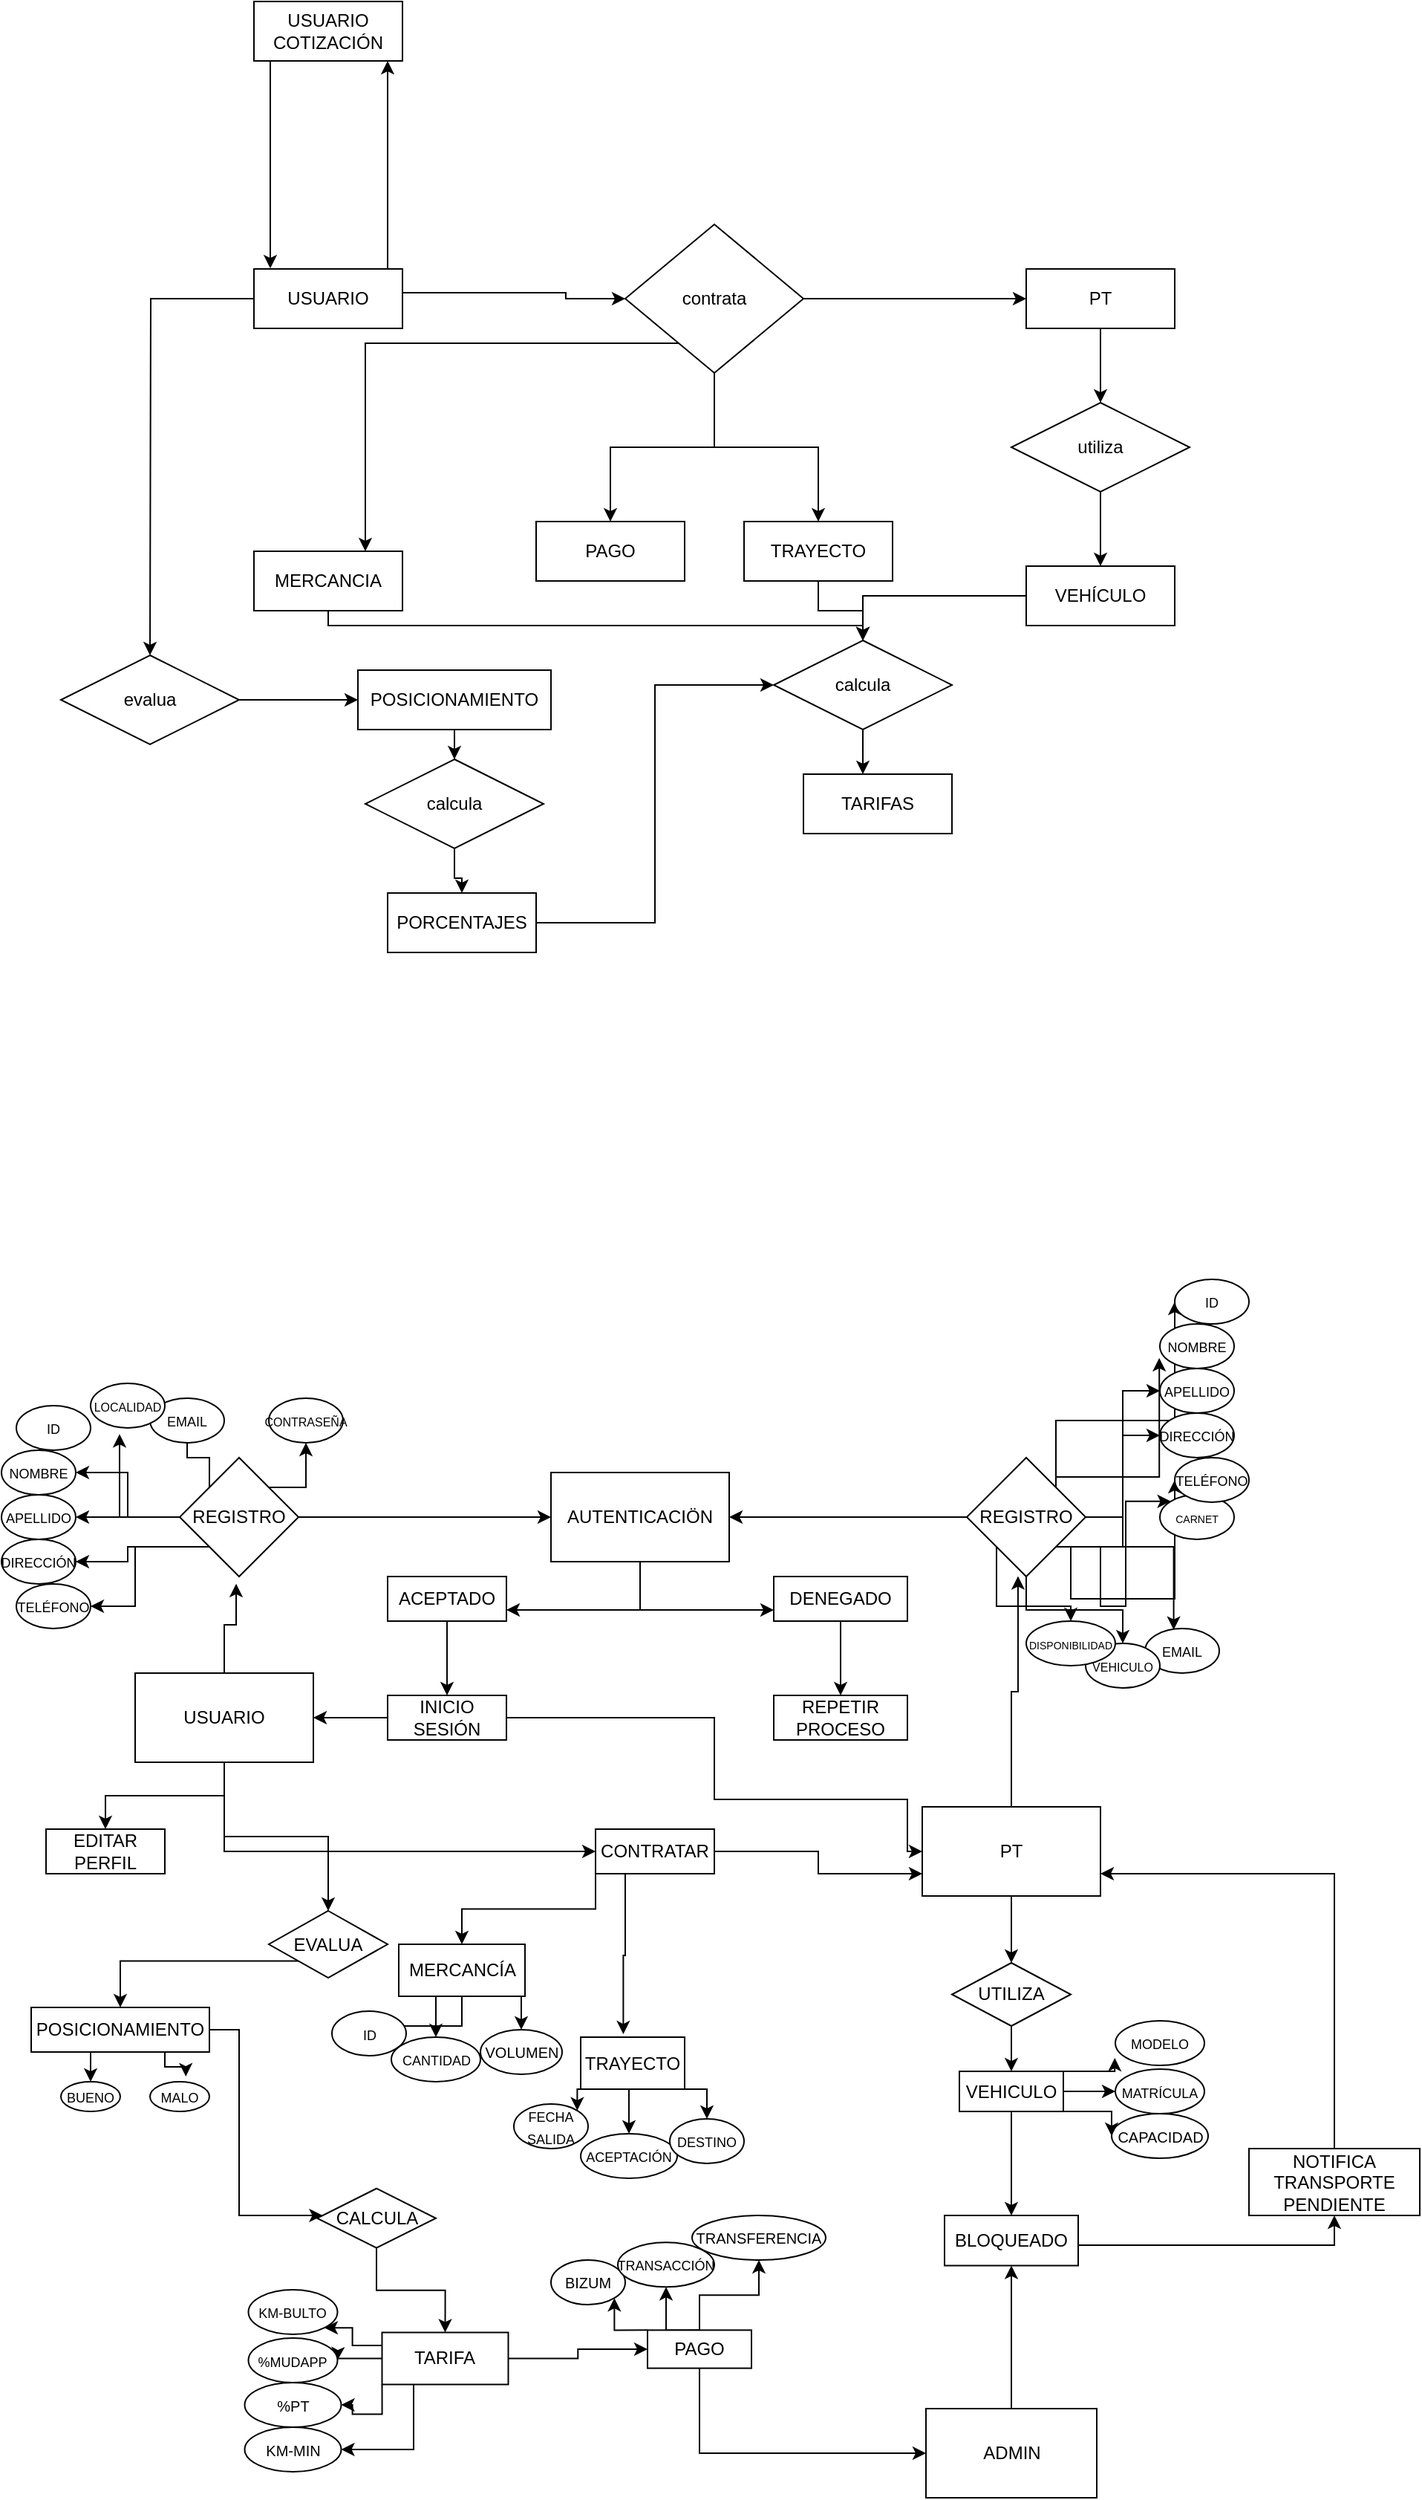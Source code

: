 <mxfile version="22.1.18" type="github">
  <diagram id="R2lEEEUBdFMjLlhIrx00" name="Page-1">
    <mxGraphModel dx="2359" dy="1901" grid="1" gridSize="10" guides="1" tooltips="1" connect="1" arrows="1" fold="1" page="1" pageScale="1" pageWidth="850" pageHeight="1100" math="0" shadow="0" extFonts="Permanent Marker^https://fonts.googleapis.com/css?family=Permanent+Marker">
      <root>
        <mxCell id="0" />
        <mxCell id="1" parent="0" />
        <mxCell id="s-wujuHhtaPkNqWGCWmi-6" style="edgeStyle=orthogonalEdgeStyle;rounded=0;orthogonalLoop=1;jettySize=auto;html=1;entryX=0;entryY=0.5;entryDx=0;entryDy=0;" parent="1" source="s-wujuHhtaPkNqWGCWmi-2" target="s-wujuHhtaPkNqWGCWmi-5" edge="1">
          <mxGeometry relative="1" as="geometry" />
        </mxCell>
        <mxCell id="s-wujuHhtaPkNqWGCWmi-42" style="edgeStyle=orthogonalEdgeStyle;rounded=0;orthogonalLoop=1;jettySize=auto;html=1;entryX=0.75;entryY=0;entryDx=0;entryDy=0;" parent="1" source="s-wujuHhtaPkNqWGCWmi-2" target="s-wujuHhtaPkNqWGCWmi-13" edge="1">
          <mxGeometry relative="1" as="geometry">
            <Array as="points">
              <mxPoint x="235" y="-830" />
            </Array>
          </mxGeometry>
        </mxCell>
        <mxCell id="s-wujuHhtaPkNqWGCWmi-43" style="edgeStyle=orthogonalEdgeStyle;rounded=0;orthogonalLoop=1;jettySize=auto;html=1;" parent="1" source="s-wujuHhtaPkNqWGCWmi-2" target="s-wujuHhtaPkNqWGCWmi-14" edge="1">
          <mxGeometry relative="1" as="geometry" />
        </mxCell>
        <mxCell id="s-wujuHhtaPkNqWGCWmi-44" style="edgeStyle=orthogonalEdgeStyle;rounded=0;orthogonalLoop=1;jettySize=auto;html=1;" parent="1" source="s-wujuHhtaPkNqWGCWmi-2" target="s-wujuHhtaPkNqWGCWmi-12" edge="1">
          <mxGeometry relative="1" as="geometry" />
        </mxCell>
        <mxCell id="s-wujuHhtaPkNqWGCWmi-2" value="contrata" style="shape=rhombus;perimeter=rhombusPerimeter;whiteSpace=wrap;html=1;align=center;" parent="1" vertex="1">
          <mxGeometry x="410" y="-910" width="120" height="100" as="geometry" />
        </mxCell>
        <mxCell id="s-wujuHhtaPkNqWGCWmi-25" style="edgeStyle=orthogonalEdgeStyle;rounded=0;orthogonalLoop=1;jettySize=auto;html=1;" parent="1" source="s-wujuHhtaPkNqWGCWmi-4" edge="1">
          <mxGeometry relative="1" as="geometry">
            <mxPoint x="90" y="-620" as="targetPoint" />
          </mxGeometry>
        </mxCell>
        <mxCell id="s-wujuHhtaPkNqWGCWmi-46" style="edgeStyle=orthogonalEdgeStyle;rounded=0;orthogonalLoop=1;jettySize=auto;html=1;" parent="1" source="s-wujuHhtaPkNqWGCWmi-4" target="s-wujuHhtaPkNqWGCWmi-45" edge="1">
          <mxGeometry relative="1" as="geometry">
            <Array as="points">
              <mxPoint x="250" y="-960" />
              <mxPoint x="250" y="-960" />
            </Array>
          </mxGeometry>
        </mxCell>
        <mxCell id="s-wujuHhtaPkNqWGCWmi-4" value="USUARIO" style="whiteSpace=wrap;html=1;align=center;" parent="1" vertex="1">
          <mxGeometry x="160" y="-880" width="100" height="40" as="geometry" />
        </mxCell>
        <mxCell id="s-wujuHhtaPkNqWGCWmi-29" style="edgeStyle=orthogonalEdgeStyle;rounded=0;orthogonalLoop=1;jettySize=auto;html=1;entryX=0.5;entryY=0;entryDx=0;entryDy=0;" parent="1" source="s-wujuHhtaPkNqWGCWmi-5" target="s-wujuHhtaPkNqWGCWmi-28" edge="1">
          <mxGeometry relative="1" as="geometry" />
        </mxCell>
        <mxCell id="s-wujuHhtaPkNqWGCWmi-5" value="PT" style="whiteSpace=wrap;html=1;align=center;" parent="1" vertex="1">
          <mxGeometry x="680" y="-880" width="100" height="40" as="geometry" />
        </mxCell>
        <mxCell id="s-wujuHhtaPkNqWGCWmi-10" style="edgeStyle=orthogonalEdgeStyle;rounded=0;orthogonalLoop=1;jettySize=auto;html=1;entryX=0;entryY=0.5;entryDx=0;entryDy=0;" parent="1" target="s-wujuHhtaPkNqWGCWmi-2" edge="1">
          <mxGeometry relative="1" as="geometry">
            <mxPoint x="260" y="-864" as="sourcePoint" />
            <mxPoint x="378.04" y="-855.85" as="targetPoint" />
            <Array as="points">
              <mxPoint x="370" y="-864" />
              <mxPoint x="370" y="-860" />
            </Array>
          </mxGeometry>
        </mxCell>
        <mxCell id="s-wujuHhtaPkNqWGCWmi-35" style="edgeStyle=orthogonalEdgeStyle;rounded=0;orthogonalLoop=1;jettySize=auto;html=1;entryX=0.5;entryY=0;entryDx=0;entryDy=0;" parent="1" source="s-wujuHhtaPkNqWGCWmi-11" target="s-wujuHhtaPkNqWGCWmi-32" edge="1">
          <mxGeometry relative="1" as="geometry" />
        </mxCell>
        <mxCell id="s-wujuHhtaPkNqWGCWmi-11" value="VEHÍCULO" style="whiteSpace=wrap;html=1;align=center;" parent="1" vertex="1">
          <mxGeometry x="680" y="-680" width="100" height="40" as="geometry" />
        </mxCell>
        <mxCell id="s-wujuHhtaPkNqWGCWmi-34" style="edgeStyle=orthogonalEdgeStyle;rounded=0;orthogonalLoop=1;jettySize=auto;html=1;entryX=0.5;entryY=0;entryDx=0;entryDy=0;" parent="1" source="s-wujuHhtaPkNqWGCWmi-12" target="s-wujuHhtaPkNqWGCWmi-32" edge="1">
          <mxGeometry relative="1" as="geometry" />
        </mxCell>
        <mxCell id="s-wujuHhtaPkNqWGCWmi-12" value="TRAYECTO" style="whiteSpace=wrap;html=1;align=center;" parent="1" vertex="1">
          <mxGeometry x="490" y="-710" width="100" height="40" as="geometry" />
        </mxCell>
        <mxCell id="s-wujuHhtaPkNqWGCWmi-33" style="edgeStyle=orthogonalEdgeStyle;rounded=0;orthogonalLoop=1;jettySize=auto;html=1;" parent="1" source="s-wujuHhtaPkNqWGCWmi-13" target="s-wujuHhtaPkNqWGCWmi-32" edge="1">
          <mxGeometry relative="1" as="geometry">
            <Array as="points">
              <mxPoint x="210" y="-640" />
              <mxPoint x="570" y="-640" />
            </Array>
          </mxGeometry>
        </mxCell>
        <mxCell id="s-wujuHhtaPkNqWGCWmi-13" value="MERCANCIA" style="whiteSpace=wrap;html=1;align=center;" parent="1" vertex="1">
          <mxGeometry x="160" y="-690" width="100" height="40" as="geometry" />
        </mxCell>
        <mxCell id="s-wujuHhtaPkNqWGCWmi-14" value="PAGO" style="whiteSpace=wrap;html=1;align=center;" parent="1" vertex="1">
          <mxGeometry x="350" y="-710" width="100" height="40" as="geometry" />
        </mxCell>
        <mxCell id="s-wujuHhtaPkNqWGCWmi-15" value="TARIFAS" style="whiteSpace=wrap;html=1;align=center;" parent="1" vertex="1">
          <mxGeometry x="530" y="-540" width="100" height="40" as="geometry" />
        </mxCell>
        <mxCell id="s-wujuHhtaPkNqWGCWmi-39" style="edgeStyle=orthogonalEdgeStyle;rounded=0;orthogonalLoop=1;jettySize=auto;html=1;entryX=0.5;entryY=0;entryDx=0;entryDy=0;" parent="1" source="s-wujuHhtaPkNqWGCWmi-16" target="s-wujuHhtaPkNqWGCWmi-38" edge="1">
          <mxGeometry relative="1" as="geometry" />
        </mxCell>
        <mxCell id="s-wujuHhtaPkNqWGCWmi-16" value="POSICIONAMIENTO" style="whiteSpace=wrap;html=1;align=center;" parent="1" vertex="1">
          <mxGeometry x="230" y="-610" width="130" height="40" as="geometry" />
        </mxCell>
        <mxCell id="s-wujuHhtaPkNqWGCWmi-41" style="edgeStyle=orthogonalEdgeStyle;rounded=0;orthogonalLoop=1;jettySize=auto;html=1;entryX=0;entryY=0.5;entryDx=0;entryDy=0;" parent="1" source="s-wujuHhtaPkNqWGCWmi-17" target="s-wujuHhtaPkNqWGCWmi-32" edge="1">
          <mxGeometry relative="1" as="geometry" />
        </mxCell>
        <mxCell id="s-wujuHhtaPkNqWGCWmi-17" value="PORCENTAJES" style="whiteSpace=wrap;html=1;align=center;" parent="1" vertex="1">
          <mxGeometry x="250" y="-460" width="100" height="40" as="geometry" />
        </mxCell>
        <mxCell id="s-wujuHhtaPkNqWGCWmi-26" style="edgeStyle=orthogonalEdgeStyle;rounded=0;orthogonalLoop=1;jettySize=auto;html=1;" parent="1" source="s-wujuHhtaPkNqWGCWmi-24" target="s-wujuHhtaPkNqWGCWmi-16" edge="1">
          <mxGeometry relative="1" as="geometry" />
        </mxCell>
        <mxCell id="s-wujuHhtaPkNqWGCWmi-24" value="evalua" style="shape=rhombus;perimeter=rhombusPerimeter;whiteSpace=wrap;html=1;align=center;" parent="1" vertex="1">
          <mxGeometry x="30" y="-620" width="120" height="60" as="geometry" />
        </mxCell>
        <mxCell id="s-wujuHhtaPkNqWGCWmi-30" style="edgeStyle=orthogonalEdgeStyle;rounded=0;orthogonalLoop=1;jettySize=auto;html=1;" parent="1" source="s-wujuHhtaPkNqWGCWmi-28" target="s-wujuHhtaPkNqWGCWmi-11" edge="1">
          <mxGeometry relative="1" as="geometry" />
        </mxCell>
        <mxCell id="s-wujuHhtaPkNqWGCWmi-28" value="utiliza" style="shape=rhombus;perimeter=rhombusPerimeter;whiteSpace=wrap;html=1;align=center;" parent="1" vertex="1">
          <mxGeometry x="670" y="-790" width="120" height="60" as="geometry" />
        </mxCell>
        <mxCell id="s-wujuHhtaPkNqWGCWmi-32" value="calcula" style="shape=rhombus;perimeter=rhombusPerimeter;whiteSpace=wrap;html=1;align=center;" parent="1" vertex="1">
          <mxGeometry x="510" y="-630" width="120" height="60" as="geometry" />
        </mxCell>
        <mxCell id="s-wujuHhtaPkNqWGCWmi-36" style="edgeStyle=orthogonalEdgeStyle;rounded=0;orthogonalLoop=1;jettySize=auto;html=1;entryX=0.4;entryY=0;entryDx=0;entryDy=0;entryPerimeter=0;" parent="1" source="s-wujuHhtaPkNqWGCWmi-32" target="s-wujuHhtaPkNqWGCWmi-15" edge="1">
          <mxGeometry relative="1" as="geometry" />
        </mxCell>
        <mxCell id="s-wujuHhtaPkNqWGCWmi-40" style="edgeStyle=orthogonalEdgeStyle;rounded=0;orthogonalLoop=1;jettySize=auto;html=1;" parent="1" source="s-wujuHhtaPkNqWGCWmi-38" target="s-wujuHhtaPkNqWGCWmi-17" edge="1">
          <mxGeometry relative="1" as="geometry" />
        </mxCell>
        <mxCell id="s-wujuHhtaPkNqWGCWmi-38" value="calcula" style="shape=rhombus;perimeter=rhombusPerimeter;whiteSpace=wrap;html=1;align=center;" parent="1" vertex="1">
          <mxGeometry x="235" y="-550" width="120" height="60" as="geometry" />
        </mxCell>
        <mxCell id="s-wujuHhtaPkNqWGCWmi-45" value="USUARIO COTIZACIÓN" style="whiteSpace=wrap;html=1;align=center;" parent="1" vertex="1">
          <mxGeometry x="160" y="-1060" width="100" height="40" as="geometry" />
        </mxCell>
        <mxCell id="s-wujuHhtaPkNqWGCWmi-47" style="edgeStyle=orthogonalEdgeStyle;rounded=0;orthogonalLoop=1;jettySize=auto;html=1;entryX=0.11;entryY=-0.01;entryDx=0;entryDy=0;entryPerimeter=0;" parent="1" source="s-wujuHhtaPkNqWGCWmi-45" target="s-wujuHhtaPkNqWGCWmi-4" edge="1">
          <mxGeometry relative="1" as="geometry">
            <Array as="points">
              <mxPoint x="180" y="-1020" />
              <mxPoint x="180" y="-1020" />
            </Array>
          </mxGeometry>
        </mxCell>
        <mxCell id="q2-BK6-ns6nN9b0wE0lk-145" style="edgeStyle=orthogonalEdgeStyle;rounded=0;orthogonalLoop=1;jettySize=auto;html=1;exitX=0.5;exitY=1;exitDx=0;exitDy=0;entryX=0.5;entryY=0;entryDx=0;entryDy=0;" edge="1" parent="1" source="q2-BK6-ns6nN9b0wE0lk-79" target="q2-BK6-ns6nN9b0wE0lk-146">
          <mxGeometry relative="1" as="geometry">
            <mxPoint x="60" y="220" as="targetPoint" />
          </mxGeometry>
        </mxCell>
        <mxCell id="q2-BK6-ns6nN9b0wE0lk-148" style="edgeStyle=orthogonalEdgeStyle;rounded=0;orthogonalLoop=1;jettySize=auto;html=1;exitX=0.5;exitY=1;exitDx=0;exitDy=0;entryX=0;entryY=0.5;entryDx=0;entryDy=0;" edge="1" parent="1" source="q2-BK6-ns6nN9b0wE0lk-79" target="q2-BK6-ns6nN9b0wE0lk-147">
          <mxGeometry relative="1" as="geometry" />
        </mxCell>
        <mxCell id="q2-BK6-ns6nN9b0wE0lk-167" style="edgeStyle=orthogonalEdgeStyle;rounded=0;orthogonalLoop=1;jettySize=auto;html=1;entryX=0.5;entryY=0;entryDx=0;entryDy=0;" edge="1" parent="1" source="q2-BK6-ns6nN9b0wE0lk-79" target="q2-BK6-ns6nN9b0wE0lk-151">
          <mxGeometry relative="1" as="geometry" />
        </mxCell>
        <mxCell id="q2-BK6-ns6nN9b0wE0lk-79" value="USUARIO" style="rounded=0;whiteSpace=wrap;html=1;" vertex="1" parent="1">
          <mxGeometry x="80" y="65" width="120" height="60" as="geometry" />
        </mxCell>
        <mxCell id="q2-BK6-ns6nN9b0wE0lk-191" style="edgeStyle=orthogonalEdgeStyle;rounded=0;orthogonalLoop=1;jettySize=auto;html=1;exitX=0.5;exitY=1;exitDx=0;exitDy=0;" edge="1" parent="1" source="q2-BK6-ns6nN9b0wE0lk-80">
          <mxGeometry relative="1" as="geometry">
            <mxPoint x="670" y="260" as="targetPoint" />
          </mxGeometry>
        </mxCell>
        <mxCell id="q2-BK6-ns6nN9b0wE0lk-80" value="PT" style="rounded=0;whiteSpace=wrap;html=1;" vertex="1" parent="1">
          <mxGeometry x="610" y="155" width="120" height="60" as="geometry" />
        </mxCell>
        <mxCell id="q2-BK6-ns6nN9b0wE0lk-83" style="edgeStyle=orthogonalEdgeStyle;rounded=0;orthogonalLoop=1;jettySize=auto;html=1;exitX=1;exitY=0.5;exitDx=0;exitDy=0;entryX=0;entryY=0.5;entryDx=0;entryDy=0;" edge="1" parent="1" source="q2-BK6-ns6nN9b0wE0lk-84" target="q2-BK6-ns6nN9b0wE0lk-87">
          <mxGeometry relative="1" as="geometry">
            <mxPoint x="360" y="-130" as="targetPoint" />
          </mxGeometry>
        </mxCell>
        <mxCell id="q2-BK6-ns6nN9b0wE0lk-105" style="edgeStyle=orthogonalEdgeStyle;rounded=0;orthogonalLoop=1;jettySize=auto;html=1;entryX=1;entryY=0.5;entryDx=0;entryDy=0;" edge="1" parent="1" source="q2-BK6-ns6nN9b0wE0lk-84" target="q2-BK6-ns6nN9b0wE0lk-93">
          <mxGeometry relative="1" as="geometry">
            <mxPoint x="80" y="-35" as="sourcePoint" />
          </mxGeometry>
        </mxCell>
        <mxCell id="q2-BK6-ns6nN9b0wE0lk-106" style="edgeStyle=orthogonalEdgeStyle;rounded=0;orthogonalLoop=1;jettySize=auto;html=1;entryX=1;entryY=0.5;entryDx=0;entryDy=0;" edge="1" parent="1" source="q2-BK6-ns6nN9b0wE0lk-84" target="q2-BK6-ns6nN9b0wE0lk-95">
          <mxGeometry relative="1" as="geometry">
            <mxPoint x="80" y="-35" as="sourcePoint" />
          </mxGeometry>
        </mxCell>
        <mxCell id="q2-BK6-ns6nN9b0wE0lk-110" style="edgeStyle=orthogonalEdgeStyle;rounded=0;orthogonalLoop=1;jettySize=auto;html=1;exitX=0;exitY=0;exitDx=0;exitDy=0;entryX=0.5;entryY=0;entryDx=0;entryDy=0;" edge="1" parent="1" source="q2-BK6-ns6nN9b0wE0lk-84" target="q2-BK6-ns6nN9b0wE0lk-97">
          <mxGeometry relative="1" as="geometry">
            <mxPoint x="130" y="-170" as="sourcePoint" />
            <Array as="points">
              <mxPoint x="130" y="-80" />
              <mxPoint x="115" y="-80" />
            </Array>
          </mxGeometry>
        </mxCell>
        <mxCell id="q2-BK6-ns6nN9b0wE0lk-140" style="edgeStyle=orthogonalEdgeStyle;rounded=0;orthogonalLoop=1;jettySize=auto;html=1;exitX=0;exitY=1;exitDx=0;exitDy=0;entryX=1;entryY=0.5;entryDx=0;entryDy=0;" edge="1" parent="1" source="q2-BK6-ns6nN9b0wE0lk-84" target="q2-BK6-ns6nN9b0wE0lk-94">
          <mxGeometry relative="1" as="geometry" />
        </mxCell>
        <mxCell id="q2-BK6-ns6nN9b0wE0lk-141" style="edgeStyle=orthogonalEdgeStyle;rounded=0;orthogonalLoop=1;jettySize=auto;html=1;exitX=0;exitY=1;exitDx=0;exitDy=0;entryX=1;entryY=0.5;entryDx=0;entryDy=0;" edge="1" parent="1" source="q2-BK6-ns6nN9b0wE0lk-84" target="q2-BK6-ns6nN9b0wE0lk-98">
          <mxGeometry relative="1" as="geometry" />
        </mxCell>
        <mxCell id="q2-BK6-ns6nN9b0wE0lk-142" style="edgeStyle=orthogonalEdgeStyle;rounded=0;orthogonalLoop=1;jettySize=auto;html=1;exitX=1;exitY=0;exitDx=0;exitDy=0;entryX=0.5;entryY=1;entryDx=0;entryDy=0;" edge="1" parent="1" source="q2-BK6-ns6nN9b0wE0lk-84" target="q2-BK6-ns6nN9b0wE0lk-103">
          <mxGeometry relative="1" as="geometry" />
        </mxCell>
        <mxCell id="q2-BK6-ns6nN9b0wE0lk-84" value="REGISTRO" style="rhombus;whiteSpace=wrap;html=1;" vertex="1" parent="1">
          <mxGeometry x="110" y="-80" width="80" height="80" as="geometry" />
        </mxCell>
        <mxCell id="q2-BK6-ns6nN9b0wE0lk-85" style="edgeStyle=orthogonalEdgeStyle;rounded=0;orthogonalLoop=1;jettySize=auto;html=1;exitX=0.5;exitY=1;exitDx=0;exitDy=0;entryX=1;entryY=0.75;entryDx=0;entryDy=0;" edge="1" parent="1" source="q2-BK6-ns6nN9b0wE0lk-87" target="q2-BK6-ns6nN9b0wE0lk-88">
          <mxGeometry relative="1" as="geometry" />
        </mxCell>
        <mxCell id="q2-BK6-ns6nN9b0wE0lk-86" style="edgeStyle=orthogonalEdgeStyle;rounded=0;orthogonalLoop=1;jettySize=auto;html=1;exitX=0.5;exitY=1;exitDx=0;exitDy=0;entryX=0;entryY=0.75;entryDx=0;entryDy=0;" edge="1" parent="1" source="q2-BK6-ns6nN9b0wE0lk-87" target="q2-BK6-ns6nN9b0wE0lk-89">
          <mxGeometry relative="1" as="geometry" />
        </mxCell>
        <mxCell id="q2-BK6-ns6nN9b0wE0lk-87" value="AUTENTICACIÖN" style="rounded=0;whiteSpace=wrap;html=1;" vertex="1" parent="1">
          <mxGeometry x="360" y="-70" width="120" height="60" as="geometry" />
        </mxCell>
        <mxCell id="q2-BK6-ns6nN9b0wE0lk-138" style="edgeStyle=orthogonalEdgeStyle;rounded=0;orthogonalLoop=1;jettySize=auto;html=1;exitX=0.5;exitY=1;exitDx=0;exitDy=0;" edge="1" parent="1" source="q2-BK6-ns6nN9b0wE0lk-88" target="q2-BK6-ns6nN9b0wE0lk-137">
          <mxGeometry relative="1" as="geometry" />
        </mxCell>
        <mxCell id="q2-BK6-ns6nN9b0wE0lk-88" value="ACEPTADO" style="whiteSpace=wrap;html=1;align=center;" vertex="1" parent="1">
          <mxGeometry x="250" width="80" height="30" as="geometry" />
        </mxCell>
        <mxCell id="q2-BK6-ns6nN9b0wE0lk-136" style="edgeStyle=orthogonalEdgeStyle;rounded=0;orthogonalLoop=1;jettySize=auto;html=1;exitX=0.5;exitY=1;exitDx=0;exitDy=0;entryX=0.5;entryY=0;entryDx=0;entryDy=0;" edge="1" parent="1" source="q2-BK6-ns6nN9b0wE0lk-89" target="q2-BK6-ns6nN9b0wE0lk-135">
          <mxGeometry relative="1" as="geometry" />
        </mxCell>
        <mxCell id="q2-BK6-ns6nN9b0wE0lk-89" value="DENEGADO" style="whiteSpace=wrap;html=1;align=center;" vertex="1" parent="1">
          <mxGeometry x="510" width="90" height="30" as="geometry" />
        </mxCell>
        <mxCell id="q2-BK6-ns6nN9b0wE0lk-90" style="edgeStyle=orthogonalEdgeStyle;rounded=0;orthogonalLoop=1;jettySize=auto;html=1;exitX=0;exitY=0.5;exitDx=0;exitDy=0;entryX=1;entryY=0.5;entryDx=0;entryDy=0;" edge="1" parent="1" source="q2-BK6-ns6nN9b0wE0lk-91" target="q2-BK6-ns6nN9b0wE0lk-87">
          <mxGeometry relative="1" as="geometry">
            <mxPoint x="480" y="-130" as="targetPoint" />
          </mxGeometry>
        </mxCell>
        <mxCell id="q2-BK6-ns6nN9b0wE0lk-126" style="edgeStyle=orthogonalEdgeStyle;rounded=0;orthogonalLoop=1;jettySize=auto;html=1;exitX=0;exitY=1;exitDx=0;exitDy=0;entryX=0.5;entryY=0;entryDx=0;entryDy=0;" edge="1" parent="1" source="q2-BK6-ns6nN9b0wE0lk-91" target="q2-BK6-ns6nN9b0wE0lk-124">
          <mxGeometry relative="1" as="geometry" />
        </mxCell>
        <mxCell id="q2-BK6-ns6nN9b0wE0lk-127" style="edgeStyle=orthogonalEdgeStyle;rounded=0;orthogonalLoop=1;jettySize=auto;html=1;exitX=0.5;exitY=1;exitDx=0;exitDy=0;entryX=0.5;entryY=0;entryDx=0;entryDy=0;" edge="1" parent="1" source="q2-BK6-ns6nN9b0wE0lk-91" target="q2-BK6-ns6nN9b0wE0lk-117">
          <mxGeometry relative="1" as="geometry" />
        </mxCell>
        <mxCell id="q2-BK6-ns6nN9b0wE0lk-129" style="edgeStyle=orthogonalEdgeStyle;rounded=0;orthogonalLoop=1;jettySize=auto;html=1;exitX=1;exitY=1;exitDx=0;exitDy=0;entryX=0;entryY=0;entryDx=0;entryDy=0;" edge="1" parent="1" source="q2-BK6-ns6nN9b0wE0lk-91" target="q2-BK6-ns6nN9b0wE0lk-118">
          <mxGeometry relative="1" as="geometry">
            <Array as="points">
              <mxPoint x="730" y="-20" />
              <mxPoint x="730" y="20" />
              <mxPoint x="747" y="20" />
            </Array>
          </mxGeometry>
        </mxCell>
        <mxCell id="q2-BK6-ns6nN9b0wE0lk-130" style="edgeStyle=orthogonalEdgeStyle;rounded=0;orthogonalLoop=1;jettySize=auto;html=1;exitX=1;exitY=1;exitDx=0;exitDy=0;entryX=0;entryY=0.5;entryDx=0;entryDy=0;" edge="1" parent="1" source="q2-BK6-ns6nN9b0wE0lk-91" target="q2-BK6-ns6nN9b0wE0lk-123">
          <mxGeometry relative="1" as="geometry">
            <Array as="points">
              <mxPoint x="710" y="-20" />
              <mxPoint x="710" y="15" />
            </Array>
          </mxGeometry>
        </mxCell>
        <mxCell id="q2-BK6-ns6nN9b0wE0lk-131" style="edgeStyle=orthogonalEdgeStyle;rounded=0;orthogonalLoop=1;jettySize=auto;html=1;exitX=1;exitY=1;exitDx=0;exitDy=0;entryX=0;entryY=0.5;entryDx=0;entryDy=0;" edge="1" parent="1" source="q2-BK6-ns6nN9b0wE0lk-91" target="q2-BK6-ns6nN9b0wE0lk-120">
          <mxGeometry relative="1" as="geometry" />
        </mxCell>
        <mxCell id="q2-BK6-ns6nN9b0wE0lk-132" style="edgeStyle=orthogonalEdgeStyle;rounded=0;orthogonalLoop=1;jettySize=auto;html=1;exitX=1;exitY=0.5;exitDx=0;exitDy=0;entryX=0;entryY=0.5;entryDx=0;entryDy=0;" edge="1" parent="1" source="q2-BK6-ns6nN9b0wE0lk-91" target="q2-BK6-ns6nN9b0wE0lk-121">
          <mxGeometry relative="1" as="geometry" />
        </mxCell>
        <mxCell id="q2-BK6-ns6nN9b0wE0lk-134" style="edgeStyle=orthogonalEdgeStyle;rounded=0;orthogonalLoop=1;jettySize=auto;html=1;exitX=1;exitY=0;exitDx=0;exitDy=0;entryX=0;entryY=0.5;entryDx=0;entryDy=0;" edge="1" parent="1" source="q2-BK6-ns6nN9b0wE0lk-91" target="q2-BK6-ns6nN9b0wE0lk-122">
          <mxGeometry relative="1" as="geometry">
            <Array as="points">
              <mxPoint x="700" y="-105" />
            </Array>
          </mxGeometry>
        </mxCell>
        <mxCell id="q2-BK6-ns6nN9b0wE0lk-91" value="REGISTRO" style="rhombus;whiteSpace=wrap;html=1;" vertex="1" parent="1">
          <mxGeometry x="640" y="-80" width="80" height="80" as="geometry" />
        </mxCell>
        <mxCell id="q2-BK6-ns6nN9b0wE0lk-93" value="&lt;font style=&quot;font-size: 9px;&quot;&gt;NOMBRE&lt;/font&gt;" style="ellipse;whiteSpace=wrap;html=1;" vertex="1" parent="1">
          <mxGeometry x="-10" y="-85" width="50" height="30" as="geometry" />
        </mxCell>
        <mxCell id="q2-BK6-ns6nN9b0wE0lk-94" value="&lt;font style=&quot;font-size: 9px;&quot;&gt;DIRECCIÓN&lt;/font&gt;" style="ellipse;whiteSpace=wrap;html=1;" vertex="1" parent="1">
          <mxGeometry x="-10" y="-25" width="50" height="30" as="geometry" />
        </mxCell>
        <mxCell id="q2-BK6-ns6nN9b0wE0lk-95" value="&lt;font style=&quot;font-size: 9px;&quot;&gt;APELLIDO&lt;/font&gt;" style="ellipse;whiteSpace=wrap;html=1;" vertex="1" parent="1">
          <mxGeometry x="-10" y="-55" width="50" height="30" as="geometry" />
        </mxCell>
        <mxCell id="q2-BK6-ns6nN9b0wE0lk-96" value="&lt;font style=&quot;font-size: 9px;&quot;&gt;ID&lt;/font&gt;" style="ellipse;whiteSpace=wrap;html=1;" vertex="1" parent="1">
          <mxGeometry y="-115" width="50" height="30" as="geometry" />
        </mxCell>
        <mxCell id="q2-BK6-ns6nN9b0wE0lk-97" value="&lt;font style=&quot;font-size: 9px;&quot;&gt;EMAIL&lt;/font&gt;" style="ellipse;whiteSpace=wrap;html=1;" vertex="1" parent="1">
          <mxGeometry x="90" y="-120" width="50" height="30" as="geometry" />
        </mxCell>
        <mxCell id="q2-BK6-ns6nN9b0wE0lk-98" value="&lt;font style=&quot;font-size: 9px;&quot;&gt;TELÉFONO&lt;/font&gt;" style="ellipse;whiteSpace=wrap;html=1;" vertex="1" parent="1">
          <mxGeometry y="5" width="50" height="30" as="geometry" />
        </mxCell>
        <mxCell id="q2-BK6-ns6nN9b0wE0lk-100" value="&lt;font style=&quot;font-size: 8px;&quot;&gt;LOCALIDAD&lt;/font&gt;" style="ellipse;whiteSpace=wrap;html=1;" vertex="1" parent="1">
          <mxGeometry x="50" y="-130" width="50" height="30" as="geometry" />
        </mxCell>
        <mxCell id="q2-BK6-ns6nN9b0wE0lk-103" value="&lt;font style=&quot;font-size: 8px;&quot;&gt;CONTRASEÑA&lt;/font&gt;" style="ellipse;whiteSpace=wrap;html=1;" vertex="1" parent="1">
          <mxGeometry x="170" y="-120" width="50" height="30" as="geometry" />
        </mxCell>
        <mxCell id="q2-BK6-ns6nN9b0wE0lk-116" value="&lt;font style=&quot;font-size: 9px;&quot;&gt;EMAIL&lt;/font&gt;" style="ellipse;whiteSpace=wrap;html=1;" vertex="1" parent="1">
          <mxGeometry x="760" y="35" width="50" height="30" as="geometry" />
        </mxCell>
        <mxCell id="q2-BK6-ns6nN9b0wE0lk-117" value="&lt;font style=&quot;font-size: 8px;&quot;&gt;VEHICULO&lt;/font&gt;" style="ellipse;whiteSpace=wrap;html=1;" vertex="1" parent="1">
          <mxGeometry x="720" y="45" width="50" height="30" as="geometry" />
        </mxCell>
        <mxCell id="q2-BK6-ns6nN9b0wE0lk-118" value="&lt;font style=&quot;font-size: 7px;&quot;&gt;CARNET&lt;/font&gt;" style="ellipse;whiteSpace=wrap;html=1;" vertex="1" parent="1">
          <mxGeometry x="770" y="-55" width="50" height="30" as="geometry" />
        </mxCell>
        <mxCell id="q2-BK6-ns6nN9b0wE0lk-119" value="&lt;font style=&quot;font-size: 9px;&quot;&gt;NOMBRE&lt;/font&gt;" style="ellipse;whiteSpace=wrap;html=1;" vertex="1" parent="1">
          <mxGeometry x="770" y="-170" width="50" height="30" as="geometry" />
        </mxCell>
        <mxCell id="q2-BK6-ns6nN9b0wE0lk-120" value="&lt;font style=&quot;font-size: 9px;&quot;&gt;DIRECCIÓN&lt;/font&gt;" style="ellipse;whiteSpace=wrap;html=1;" vertex="1" parent="1">
          <mxGeometry x="770" y="-110" width="50" height="30" as="geometry" />
        </mxCell>
        <mxCell id="q2-BK6-ns6nN9b0wE0lk-121" value="&lt;font style=&quot;font-size: 9px;&quot;&gt;APELLIDO&lt;/font&gt;" style="ellipse;whiteSpace=wrap;html=1;" vertex="1" parent="1">
          <mxGeometry x="770" y="-140" width="50" height="30" as="geometry" />
        </mxCell>
        <mxCell id="q2-BK6-ns6nN9b0wE0lk-122" value="&lt;font style=&quot;font-size: 9px;&quot;&gt;ID&lt;/font&gt;" style="ellipse;whiteSpace=wrap;html=1;" vertex="1" parent="1">
          <mxGeometry x="780" y="-200" width="50" height="30" as="geometry" />
        </mxCell>
        <mxCell id="q2-BK6-ns6nN9b0wE0lk-123" value="&lt;font style=&quot;font-size: 9px;&quot;&gt;TELÉFONO&lt;/font&gt;" style="ellipse;whiteSpace=wrap;html=1;" vertex="1" parent="1">
          <mxGeometry x="780" y="-80" width="50" height="30" as="geometry" />
        </mxCell>
        <mxCell id="q2-BK6-ns6nN9b0wE0lk-124" value="&lt;font style=&quot;font-size: 7px;&quot;&gt;DISPONIBILIDAD&lt;/font&gt;" style="ellipse;whiteSpace=wrap;html=1;" vertex="1" parent="1">
          <mxGeometry x="680" y="30" width="60" height="30" as="geometry" />
        </mxCell>
        <mxCell id="q2-BK6-ns6nN9b0wE0lk-128" style="edgeStyle=orthogonalEdgeStyle;rounded=0;orthogonalLoop=1;jettySize=auto;html=1;exitX=1;exitY=1;exitDx=0;exitDy=0;entryX=0.386;entryY=0.029;entryDx=0;entryDy=0;entryPerimeter=0;" edge="1" parent="1" source="q2-BK6-ns6nN9b0wE0lk-91" target="q2-BK6-ns6nN9b0wE0lk-116">
          <mxGeometry relative="1" as="geometry" />
        </mxCell>
        <mxCell id="q2-BK6-ns6nN9b0wE0lk-133" style="edgeStyle=orthogonalEdgeStyle;rounded=0;orthogonalLoop=1;jettySize=auto;html=1;exitX=1;exitY=0;exitDx=0;exitDy=0;entryX=-0.008;entryY=0.764;entryDx=0;entryDy=0;entryPerimeter=0;" edge="1" parent="1" source="q2-BK6-ns6nN9b0wE0lk-91" target="q2-BK6-ns6nN9b0wE0lk-119">
          <mxGeometry relative="1" as="geometry">
            <Array as="points">
              <mxPoint x="700" y="-67" />
            </Array>
          </mxGeometry>
        </mxCell>
        <mxCell id="q2-BK6-ns6nN9b0wE0lk-135" value="REPETIR PROCESO" style="rounded=0;whiteSpace=wrap;html=1;" vertex="1" parent="1">
          <mxGeometry x="510" y="80" width="90" height="30" as="geometry" />
        </mxCell>
        <mxCell id="q2-BK6-ns6nN9b0wE0lk-144" style="edgeStyle=orthogonalEdgeStyle;rounded=0;orthogonalLoop=1;jettySize=auto;html=1;exitX=0;exitY=0.5;exitDx=0;exitDy=0;entryX=1;entryY=0.5;entryDx=0;entryDy=0;" edge="1" parent="1" source="q2-BK6-ns6nN9b0wE0lk-137" target="q2-BK6-ns6nN9b0wE0lk-79">
          <mxGeometry relative="1" as="geometry" />
        </mxCell>
        <mxCell id="q2-BK6-ns6nN9b0wE0lk-162" style="edgeStyle=orthogonalEdgeStyle;rounded=0;orthogonalLoop=1;jettySize=auto;html=1;exitX=1;exitY=0.5;exitDx=0;exitDy=0;entryX=0;entryY=0.5;entryDx=0;entryDy=0;" edge="1" parent="1" source="q2-BK6-ns6nN9b0wE0lk-137" target="q2-BK6-ns6nN9b0wE0lk-80">
          <mxGeometry relative="1" as="geometry">
            <Array as="points">
              <mxPoint x="470" y="95" />
              <mxPoint x="470" y="150" />
              <mxPoint x="600" y="150" />
              <mxPoint x="600" y="185" />
            </Array>
          </mxGeometry>
        </mxCell>
        <mxCell id="q2-BK6-ns6nN9b0wE0lk-137" value="INICIO SESIÓN" style="rounded=0;whiteSpace=wrap;html=1;" vertex="1" parent="1">
          <mxGeometry x="250" y="80" width="80" height="30" as="geometry" />
        </mxCell>
        <mxCell id="q2-BK6-ns6nN9b0wE0lk-139" style="edgeStyle=orthogonalEdgeStyle;rounded=0;orthogonalLoop=1;jettySize=auto;html=1;exitX=0;exitY=0.5;exitDx=0;exitDy=0;entryX=0.39;entryY=1.138;entryDx=0;entryDy=0;entryPerimeter=0;" edge="1" parent="1" source="q2-BK6-ns6nN9b0wE0lk-84" target="q2-BK6-ns6nN9b0wE0lk-100">
          <mxGeometry relative="1" as="geometry" />
        </mxCell>
        <mxCell id="q2-BK6-ns6nN9b0wE0lk-143" style="edgeStyle=orthogonalEdgeStyle;rounded=0;orthogonalLoop=1;jettySize=auto;html=1;exitX=0.5;exitY=0;exitDx=0;exitDy=0;entryX=0.475;entryY=1.061;entryDx=0;entryDy=0;entryPerimeter=0;" edge="1" parent="1" source="q2-BK6-ns6nN9b0wE0lk-79" target="q2-BK6-ns6nN9b0wE0lk-84">
          <mxGeometry relative="1" as="geometry" />
        </mxCell>
        <mxCell id="q2-BK6-ns6nN9b0wE0lk-146" value="EDITAR PERFIL" style="rounded=0;whiteSpace=wrap;html=1;" vertex="1" parent="1">
          <mxGeometry x="20" y="170" width="80" height="30" as="geometry" />
        </mxCell>
        <mxCell id="q2-BK6-ns6nN9b0wE0lk-202" style="edgeStyle=orthogonalEdgeStyle;rounded=0;orthogonalLoop=1;jettySize=auto;html=1;exitX=0;exitY=1;exitDx=0;exitDy=0;" edge="1" parent="1" source="q2-BK6-ns6nN9b0wE0lk-147" target="q2-BK6-ns6nN9b0wE0lk-184">
          <mxGeometry relative="1" as="geometry" />
        </mxCell>
        <mxCell id="q2-BK6-ns6nN9b0wE0lk-205" style="edgeStyle=orthogonalEdgeStyle;rounded=0;orthogonalLoop=1;jettySize=auto;html=1;exitX=1;exitY=0.5;exitDx=0;exitDy=0;entryX=0;entryY=0.75;entryDx=0;entryDy=0;" edge="1" parent="1" source="q2-BK6-ns6nN9b0wE0lk-147" target="q2-BK6-ns6nN9b0wE0lk-80">
          <mxGeometry relative="1" as="geometry" />
        </mxCell>
        <mxCell id="q2-BK6-ns6nN9b0wE0lk-147" value="CONTRATAR" style="rounded=0;whiteSpace=wrap;html=1;" vertex="1" parent="1">
          <mxGeometry x="390" y="170" width="80" height="30" as="geometry" />
        </mxCell>
        <mxCell id="q2-BK6-ns6nN9b0wE0lk-164" style="edgeStyle=orthogonalEdgeStyle;rounded=0;orthogonalLoop=1;jettySize=auto;html=1;exitX=1;exitY=1;exitDx=0;exitDy=0;" edge="1" parent="1" source="q2-BK6-ns6nN9b0wE0lk-151" target="q2-BK6-ns6nN9b0wE0lk-152">
          <mxGeometry relative="1" as="geometry" />
        </mxCell>
        <mxCell id="q2-BK6-ns6nN9b0wE0lk-151" value="EVALUA" style="rhombus;whiteSpace=wrap;html=1;" vertex="1" parent="1">
          <mxGeometry x="170" y="225" width="80" height="45" as="geometry" />
        </mxCell>
        <mxCell id="q2-BK6-ns6nN9b0wE0lk-157" style="edgeStyle=orthogonalEdgeStyle;rounded=0;orthogonalLoop=1;jettySize=auto;html=1;exitX=0.5;exitY=1;exitDx=0;exitDy=0;entryX=0.5;entryY=0;entryDx=0;entryDy=0;" edge="1" parent="1" source="q2-BK6-ns6nN9b0wE0lk-152" target="q2-BK6-ns6nN9b0wE0lk-155">
          <mxGeometry relative="1" as="geometry" />
        </mxCell>
        <mxCell id="q2-BK6-ns6nN9b0wE0lk-172" value="" style="edgeStyle=orthogonalEdgeStyle;rounded=0;orthogonalLoop=1;jettySize=auto;html=1;" edge="1" parent="1" source="q2-BK6-ns6nN9b0wE0lk-152" target="q2-BK6-ns6nN9b0wE0lk-171">
          <mxGeometry relative="1" as="geometry">
            <Array as="points">
              <mxPoint x="150" y="305" />
              <mxPoint x="150" y="430" />
            </Array>
          </mxGeometry>
        </mxCell>
        <mxCell id="q2-BK6-ns6nN9b0wE0lk-152" value="POSICIONAMIENTO" style="rounded=0;whiteSpace=wrap;html=1;" vertex="1" parent="1">
          <mxGeometry x="10" y="290" width="120" height="30" as="geometry" />
        </mxCell>
        <mxCell id="q2-BK6-ns6nN9b0wE0lk-155" value="&lt;font style=&quot;font-size: 9px;&quot;&gt;BUENO&lt;/font&gt;" style="ellipse;whiteSpace=wrap;html=1;" vertex="1" parent="1">
          <mxGeometry x="30" y="340" width="40" height="20" as="geometry" />
        </mxCell>
        <mxCell id="q2-BK6-ns6nN9b0wE0lk-156" value="&lt;font style=&quot;font-size: 9px;&quot;&gt;MALO&lt;/font&gt;" style="ellipse;whiteSpace=wrap;html=1;" vertex="1" parent="1">
          <mxGeometry x="90" y="340" width="40" height="20" as="geometry" />
        </mxCell>
        <mxCell id="q2-BK6-ns6nN9b0wE0lk-158" style="edgeStyle=orthogonalEdgeStyle;rounded=0;orthogonalLoop=1;jettySize=auto;html=1;exitX=0.5;exitY=1;exitDx=0;exitDy=0;entryX=0.603;entryY=-0.178;entryDx=0;entryDy=0;entryPerimeter=0;" edge="1" parent="1" source="q2-BK6-ns6nN9b0wE0lk-152" target="q2-BK6-ns6nN9b0wE0lk-156">
          <mxGeometry relative="1" as="geometry">
            <Array as="points">
              <mxPoint x="100" y="320" />
              <mxPoint x="100" y="330" />
              <mxPoint x="114" y="330" />
            </Array>
          </mxGeometry>
        </mxCell>
        <mxCell id="q2-BK6-ns6nN9b0wE0lk-161" style="edgeStyle=orthogonalEdgeStyle;rounded=0;orthogonalLoop=1;jettySize=auto;html=1;exitX=0.5;exitY=0;exitDx=0;exitDy=0;entryX=0.431;entryY=0.997;entryDx=0;entryDy=0;entryPerimeter=0;" edge="1" parent="1" source="q2-BK6-ns6nN9b0wE0lk-80" target="q2-BK6-ns6nN9b0wE0lk-91">
          <mxGeometry relative="1" as="geometry" />
        </mxCell>
        <mxCell id="q2-BK6-ns6nN9b0wE0lk-245" style="edgeStyle=orthogonalEdgeStyle;rounded=0;orthogonalLoop=1;jettySize=auto;html=1;exitX=0.5;exitY=1;exitDx=0;exitDy=0;entryX=0.5;entryY=0;entryDx=0;entryDy=0;" edge="1" parent="1" source="q2-BK6-ns6nN9b0wE0lk-171" target="q2-BK6-ns6nN9b0wE0lk-207">
          <mxGeometry relative="1" as="geometry" />
        </mxCell>
        <mxCell id="q2-BK6-ns6nN9b0wE0lk-171" value="CALCULA" style="rhombus;whiteSpace=wrap;html=1;rounded=0;" vertex="1" parent="1">
          <mxGeometry x="202.5" y="411.87" width="80" height="40" as="geometry" />
        </mxCell>
        <mxCell id="q2-BK6-ns6nN9b0wE0lk-177" style="edgeStyle=orthogonalEdgeStyle;rounded=0;orthogonalLoop=1;jettySize=auto;html=1;exitX=0.5;exitY=1;exitDx=0;exitDy=0;entryX=1;entryY=0;entryDx=0;entryDy=0;" edge="1" parent="1" source="q2-BK6-ns6nN9b0wE0lk-173" target="q2-BK6-ns6nN9b0wE0lk-175">
          <mxGeometry relative="1" as="geometry" />
        </mxCell>
        <mxCell id="q2-BK6-ns6nN9b0wE0lk-178" style="edgeStyle=orthogonalEdgeStyle;rounded=0;orthogonalLoop=1;jettySize=auto;html=1;exitX=0.5;exitY=1;exitDx=0;exitDy=0;entryX=0.5;entryY=0;entryDx=0;entryDy=0;" edge="1" parent="1" source="q2-BK6-ns6nN9b0wE0lk-173" target="q2-BK6-ns6nN9b0wE0lk-176">
          <mxGeometry relative="1" as="geometry" />
        </mxCell>
        <mxCell id="q2-BK6-ns6nN9b0wE0lk-180" style="edgeStyle=orthogonalEdgeStyle;rounded=0;orthogonalLoop=1;jettySize=auto;html=1;exitX=1;exitY=1;exitDx=0;exitDy=0;entryX=0.5;entryY=0;entryDx=0;entryDy=0;" edge="1" parent="1" source="q2-BK6-ns6nN9b0wE0lk-173" target="q2-BK6-ns6nN9b0wE0lk-179">
          <mxGeometry relative="1" as="geometry" />
        </mxCell>
        <mxCell id="q2-BK6-ns6nN9b0wE0lk-173" value="TRAYECTO" style="whiteSpace=wrap;html=1;rounded=0;" vertex="1" parent="1">
          <mxGeometry x="380" y="310" width="70" height="35" as="geometry" />
        </mxCell>
        <mxCell id="q2-BK6-ns6nN9b0wE0lk-175" value="&lt;font style=&quot;font-size: 9px;&quot;&gt;FECHA SALIDA&lt;/font&gt;" style="ellipse;whiteSpace=wrap;html=1;" vertex="1" parent="1">
          <mxGeometry x="335" y="355" width="50" height="30" as="geometry" />
        </mxCell>
        <mxCell id="q2-BK6-ns6nN9b0wE0lk-176" value="&lt;font style=&quot;font-size: 9px;&quot;&gt;ACEPTACIÓN&lt;/font&gt;" style="ellipse;whiteSpace=wrap;html=1;" vertex="1" parent="1">
          <mxGeometry x="380" y="375" width="65" height="30" as="geometry" />
        </mxCell>
        <mxCell id="q2-BK6-ns6nN9b0wE0lk-179" value="&lt;font style=&quot;font-size: 9px;&quot;&gt;DESTINO&lt;/font&gt;" style="ellipse;whiteSpace=wrap;html=1;" vertex="1" parent="1">
          <mxGeometry x="440" y="365" width="50" height="30" as="geometry" />
        </mxCell>
        <mxCell id="q2-BK6-ns6nN9b0wE0lk-181" style="edgeStyle=orthogonalEdgeStyle;rounded=0;orthogonalLoop=1;jettySize=auto;html=1;exitX=0.5;exitY=1;exitDx=0;exitDy=0;entryX=1;entryY=0;entryDx=0;entryDy=0;" edge="1" parent="1" source="q2-BK6-ns6nN9b0wE0lk-184" target="q2-BK6-ns6nN9b0wE0lk-185">
          <mxGeometry relative="1" as="geometry" />
        </mxCell>
        <mxCell id="q2-BK6-ns6nN9b0wE0lk-182" style="edgeStyle=orthogonalEdgeStyle;rounded=0;orthogonalLoop=1;jettySize=auto;html=1;exitX=0.5;exitY=1;exitDx=0;exitDy=0;entryX=0.5;entryY=0;entryDx=0;entryDy=0;" edge="1" parent="1" source="q2-BK6-ns6nN9b0wE0lk-184" target="q2-BK6-ns6nN9b0wE0lk-186">
          <mxGeometry relative="1" as="geometry" />
        </mxCell>
        <mxCell id="q2-BK6-ns6nN9b0wE0lk-183" style="edgeStyle=orthogonalEdgeStyle;rounded=0;orthogonalLoop=1;jettySize=auto;html=1;exitX=1;exitY=1;exitDx=0;exitDy=0;entryX=0.5;entryY=0;entryDx=0;entryDy=0;" edge="1" parent="1" source="q2-BK6-ns6nN9b0wE0lk-184" target="q2-BK6-ns6nN9b0wE0lk-187">
          <mxGeometry relative="1" as="geometry" />
        </mxCell>
        <mxCell id="q2-BK6-ns6nN9b0wE0lk-184" value="MERCANCÍA" style="whiteSpace=wrap;html=1;rounded=0;" vertex="1" parent="1">
          <mxGeometry x="257.5" y="247.5" width="85" height="35" as="geometry" />
        </mxCell>
        <mxCell id="q2-BK6-ns6nN9b0wE0lk-185" value="&lt;font style=&quot;font-size: 9px;&quot;&gt;ID&lt;/font&gt;" style="ellipse;whiteSpace=wrap;html=1;" vertex="1" parent="1">
          <mxGeometry x="212.5" y="292.5" width="50" height="30" as="geometry" />
        </mxCell>
        <mxCell id="q2-BK6-ns6nN9b0wE0lk-186" value="&lt;font style=&quot;font-size: 9px;&quot;&gt;CANTIDAD&lt;/font&gt;" style="ellipse;whiteSpace=wrap;html=1;" vertex="1" parent="1">
          <mxGeometry x="252.5" y="310" width="60" height="30" as="geometry" />
        </mxCell>
        <mxCell id="q2-BK6-ns6nN9b0wE0lk-187" value="&lt;font size=&quot;1&quot;&gt;VOLUMEN&lt;/font&gt;" style="ellipse;whiteSpace=wrap;html=1;" vertex="1" parent="1">
          <mxGeometry x="312.5" y="305" width="55" height="30" as="geometry" />
        </mxCell>
        <mxCell id="q2-BK6-ns6nN9b0wE0lk-195" style="edgeStyle=orthogonalEdgeStyle;rounded=0;orthogonalLoop=1;jettySize=auto;html=1;exitX=0.5;exitY=1;exitDx=0;exitDy=0;entryX=0.5;entryY=0;entryDx=0;entryDy=0;" edge="1" parent="1" source="q2-BK6-ns6nN9b0wE0lk-192" target="q2-BK6-ns6nN9b0wE0lk-193">
          <mxGeometry relative="1" as="geometry" />
        </mxCell>
        <mxCell id="q2-BK6-ns6nN9b0wE0lk-192" value="UTILIZA" style="rhombus;whiteSpace=wrap;html=1;" vertex="1" parent="1">
          <mxGeometry x="630" y="260" width="80" height="42.5" as="geometry" />
        </mxCell>
        <mxCell id="q2-BK6-ns6nN9b0wE0lk-200" style="edgeStyle=orthogonalEdgeStyle;rounded=0;orthogonalLoop=1;jettySize=auto;html=1;exitX=1;exitY=0.5;exitDx=0;exitDy=0;entryX=0;entryY=0.5;entryDx=0;entryDy=0;" edge="1" parent="1" source="q2-BK6-ns6nN9b0wE0lk-193" target="q2-BK6-ns6nN9b0wE0lk-197">
          <mxGeometry relative="1" as="geometry" />
        </mxCell>
        <mxCell id="q2-BK6-ns6nN9b0wE0lk-257" style="edgeStyle=orthogonalEdgeStyle;rounded=0;orthogonalLoop=1;jettySize=auto;html=1;exitX=0.5;exitY=1;exitDx=0;exitDy=0;" edge="1" parent="1" source="q2-BK6-ns6nN9b0wE0lk-193" target="q2-BK6-ns6nN9b0wE0lk-247">
          <mxGeometry relative="1" as="geometry" />
        </mxCell>
        <mxCell id="q2-BK6-ns6nN9b0wE0lk-193" value="VEHICULO" style="whiteSpace=wrap;html=1;" vertex="1" parent="1">
          <mxGeometry x="635" y="333.02" width="70" height="27" as="geometry" />
        </mxCell>
        <mxCell id="q2-BK6-ns6nN9b0wE0lk-196" value="&lt;font style=&quot;font-size: 9px;&quot;&gt;MODELO&lt;/font&gt;" style="ellipse;whiteSpace=wrap;html=1;" vertex="1" parent="1">
          <mxGeometry x="740" y="299.02" width="60" height="30" as="geometry" />
        </mxCell>
        <mxCell id="q2-BK6-ns6nN9b0wE0lk-197" value="&lt;font style=&quot;font-size: 9px;&quot;&gt;MATRÍCULA&lt;/font&gt;" style="ellipse;whiteSpace=wrap;html=1;" vertex="1" parent="1">
          <mxGeometry x="740" y="331.52" width="60" height="30" as="geometry" />
        </mxCell>
        <mxCell id="q2-BK6-ns6nN9b0wE0lk-198" value="&lt;font size=&quot;1&quot;&gt;CAPACIDAD&lt;/font&gt;" style="ellipse;whiteSpace=wrap;html=1;" vertex="1" parent="1">
          <mxGeometry x="737.5" y="361.52" width="65" height="30" as="geometry" />
        </mxCell>
        <mxCell id="q2-BK6-ns6nN9b0wE0lk-199" style="edgeStyle=orthogonalEdgeStyle;rounded=0;orthogonalLoop=1;jettySize=auto;html=1;exitX=1;exitY=0;exitDx=0;exitDy=0;entryX=-0.006;entryY=0.832;entryDx=0;entryDy=0;entryPerimeter=0;" edge="1" parent="1" source="q2-BK6-ns6nN9b0wE0lk-193" target="q2-BK6-ns6nN9b0wE0lk-196">
          <mxGeometry relative="1" as="geometry" />
        </mxCell>
        <mxCell id="q2-BK6-ns6nN9b0wE0lk-201" style="edgeStyle=orthogonalEdgeStyle;rounded=0;orthogonalLoop=1;jettySize=auto;html=1;exitX=1;exitY=1;exitDx=0;exitDy=0;entryX=0;entryY=0.5;entryDx=0;entryDy=0;" edge="1" parent="1" source="q2-BK6-ns6nN9b0wE0lk-193" target="q2-BK6-ns6nN9b0wE0lk-198">
          <mxGeometry relative="1" as="geometry" />
        </mxCell>
        <mxCell id="q2-BK6-ns6nN9b0wE0lk-203" style="edgeStyle=orthogonalEdgeStyle;rounded=0;orthogonalLoop=1;jettySize=auto;html=1;exitX=0.25;exitY=1;exitDx=0;exitDy=0;entryX=0.41;entryY=-0.057;entryDx=0;entryDy=0;entryPerimeter=0;" edge="1" parent="1" source="q2-BK6-ns6nN9b0wE0lk-147" target="q2-BK6-ns6nN9b0wE0lk-173">
          <mxGeometry relative="1" as="geometry">
            <Array as="points">
              <mxPoint x="410" y="255" />
              <mxPoint x="409" y="255" />
            </Array>
          </mxGeometry>
        </mxCell>
        <mxCell id="q2-BK6-ns6nN9b0wE0lk-219" value="" style="edgeStyle=orthogonalEdgeStyle;rounded=0;orthogonalLoop=1;jettySize=auto;html=1;" edge="1" parent="1" source="q2-BK6-ns6nN9b0wE0lk-207" target="q2-BK6-ns6nN9b0wE0lk-218">
          <mxGeometry relative="1" as="geometry" />
        </mxCell>
        <mxCell id="q2-BK6-ns6nN9b0wE0lk-241" style="edgeStyle=orthogonalEdgeStyle;rounded=0;orthogonalLoop=1;jettySize=auto;html=1;exitX=0;exitY=0.25;exitDx=0;exitDy=0;entryX=1;entryY=1;entryDx=0;entryDy=0;" edge="1" parent="1" source="q2-BK6-ns6nN9b0wE0lk-207" target="q2-BK6-ns6nN9b0wE0lk-210">
          <mxGeometry relative="1" as="geometry" />
        </mxCell>
        <mxCell id="q2-BK6-ns6nN9b0wE0lk-242" style="edgeStyle=orthogonalEdgeStyle;rounded=0;orthogonalLoop=1;jettySize=auto;html=1;exitX=0;exitY=0.5;exitDx=0;exitDy=0;entryX=1;entryY=0.5;entryDx=0;entryDy=0;" edge="1" parent="1" source="q2-BK6-ns6nN9b0wE0lk-207" target="q2-BK6-ns6nN9b0wE0lk-211">
          <mxGeometry relative="1" as="geometry" />
        </mxCell>
        <mxCell id="q2-BK6-ns6nN9b0wE0lk-243" style="edgeStyle=orthogonalEdgeStyle;rounded=0;orthogonalLoop=1;jettySize=auto;html=1;exitX=0;exitY=1;exitDx=0;exitDy=0;" edge="1" parent="1" source="q2-BK6-ns6nN9b0wE0lk-207" target="q2-BK6-ns6nN9b0wE0lk-212">
          <mxGeometry relative="1" as="geometry" />
        </mxCell>
        <mxCell id="q2-BK6-ns6nN9b0wE0lk-244" style="edgeStyle=orthogonalEdgeStyle;rounded=0;orthogonalLoop=1;jettySize=auto;html=1;exitX=0.25;exitY=1;exitDx=0;exitDy=0;entryX=1;entryY=0.5;entryDx=0;entryDy=0;" edge="1" parent="1" source="q2-BK6-ns6nN9b0wE0lk-207" target="q2-BK6-ns6nN9b0wE0lk-213">
          <mxGeometry relative="1" as="geometry" />
        </mxCell>
        <mxCell id="q2-BK6-ns6nN9b0wE0lk-207" value="TARIFA" style="whiteSpace=wrap;html=1;rounded=0;" vertex="1" parent="1">
          <mxGeometry x="246.25" y="508.75" width="85" height="35" as="geometry" />
        </mxCell>
        <mxCell id="q2-BK6-ns6nN9b0wE0lk-210" value="&lt;font style=&quot;font-size: 9px;&quot;&gt;KM-BULTO&lt;/font&gt;" style="ellipse;whiteSpace=wrap;html=1;" vertex="1" parent="1">
          <mxGeometry x="156.25" y="480" width="60" height="30" as="geometry" />
        </mxCell>
        <mxCell id="q2-BK6-ns6nN9b0wE0lk-211" value="&lt;font style=&quot;font-size: 9px;&quot;&gt;%MUDAPP&lt;/font&gt;" style="ellipse;whiteSpace=wrap;html=1;" vertex="1" parent="1">
          <mxGeometry x="156.25" y="512.5" width="60" height="30" as="geometry" />
        </mxCell>
        <mxCell id="q2-BK6-ns6nN9b0wE0lk-212" value="&lt;font size=&quot;1&quot;&gt;%PT&lt;/font&gt;" style="ellipse;whiteSpace=wrap;html=1;" vertex="1" parent="1">
          <mxGeometry x="153.75" y="542.5" width="65" height="30" as="geometry" />
        </mxCell>
        <mxCell id="q2-BK6-ns6nN9b0wE0lk-213" value="&lt;font size=&quot;1&quot;&gt;KM-MIN&lt;/font&gt;" style="ellipse;whiteSpace=wrap;html=1;" vertex="1" parent="1">
          <mxGeometry x="153.75" y="572.5" width="65" height="30" as="geometry" />
        </mxCell>
        <mxCell id="q2-BK6-ns6nN9b0wE0lk-223" style="edgeStyle=orthogonalEdgeStyle;rounded=0;orthogonalLoop=1;jettySize=auto;html=1;exitX=0.5;exitY=0;exitDx=0;exitDy=0;entryX=0.5;entryY=1;entryDx=0;entryDy=0;" edge="1" parent="1" source="q2-BK6-ns6nN9b0wE0lk-218" target="q2-BK6-ns6nN9b0wE0lk-222">
          <mxGeometry relative="1" as="geometry" />
        </mxCell>
        <mxCell id="q2-BK6-ns6nN9b0wE0lk-224" style="edgeStyle=orthogonalEdgeStyle;rounded=0;orthogonalLoop=1;jettySize=auto;html=1;exitX=0.5;exitY=0;exitDx=0;exitDy=0;entryX=0.5;entryY=1;entryDx=0;entryDy=0;" edge="1" parent="1" source="q2-BK6-ns6nN9b0wE0lk-218" target="q2-BK6-ns6nN9b0wE0lk-221">
          <mxGeometry relative="1" as="geometry" />
        </mxCell>
        <mxCell id="q2-BK6-ns6nN9b0wE0lk-225" style="edgeStyle=orthogonalEdgeStyle;rounded=0;orthogonalLoop=1;jettySize=auto;html=1;exitX=0;exitY=0;exitDx=0;exitDy=0;entryX=1;entryY=1;entryDx=0;entryDy=0;" edge="1" parent="1" source="q2-BK6-ns6nN9b0wE0lk-218" target="q2-BK6-ns6nN9b0wE0lk-220">
          <mxGeometry relative="1" as="geometry" />
        </mxCell>
        <mxCell id="q2-BK6-ns6nN9b0wE0lk-259" style="edgeStyle=orthogonalEdgeStyle;rounded=0;orthogonalLoop=1;jettySize=auto;html=1;exitX=0.5;exitY=1;exitDx=0;exitDy=0;entryX=0;entryY=0.5;entryDx=0;entryDy=0;" edge="1" parent="1" source="q2-BK6-ns6nN9b0wE0lk-218" target="q2-BK6-ns6nN9b0wE0lk-252">
          <mxGeometry relative="1" as="geometry" />
        </mxCell>
        <mxCell id="q2-BK6-ns6nN9b0wE0lk-218" value="PAGO" style="whiteSpace=wrap;html=1;rounded=0;" vertex="1" parent="1">
          <mxGeometry x="425" y="507.18" width="70" height="25.63" as="geometry" />
        </mxCell>
        <mxCell id="q2-BK6-ns6nN9b0wE0lk-220" value="&lt;font size=&quot;1&quot;&gt;BIZUM&lt;/font&gt;" style="ellipse;whiteSpace=wrap;html=1;" vertex="1" parent="1">
          <mxGeometry x="360" y="460" width="50" height="30" as="geometry" />
        </mxCell>
        <mxCell id="q2-BK6-ns6nN9b0wE0lk-221" value="&lt;font style=&quot;font-size: 9px;&quot;&gt;TRANSACCIÓN&lt;/font&gt;" style="ellipse;whiteSpace=wrap;html=1;" vertex="1" parent="1">
          <mxGeometry x="405" y="448.13" width="65" height="30" as="geometry" />
        </mxCell>
        <mxCell id="q2-BK6-ns6nN9b0wE0lk-222" value="&lt;font size=&quot;1&quot;&gt;TRANSFERENCIA&lt;/font&gt;" style="ellipse;whiteSpace=wrap;html=1;" vertex="1" parent="1">
          <mxGeometry x="455" y="430" width="90" height="30" as="geometry" />
        </mxCell>
        <mxCell id="q2-BK6-ns6nN9b0wE0lk-247" value="BLOQUEADO" style="rounded=0;whiteSpace=wrap;html=1;" vertex="1" parent="1">
          <mxGeometry x="625" y="430" width="90" height="33.75" as="geometry" />
        </mxCell>
        <mxCell id="q2-BK6-ns6nN9b0wE0lk-256" style="edgeStyle=orthogonalEdgeStyle;rounded=0;orthogonalLoop=1;jettySize=auto;html=1;entryX=0.5;entryY=1;entryDx=0;entryDy=0;exitX=1;exitY=0.5;exitDx=0;exitDy=0;" edge="1" parent="1" source="q2-BK6-ns6nN9b0wE0lk-247" target="q2-BK6-ns6nN9b0wE0lk-255">
          <mxGeometry relative="1" as="geometry">
            <mxPoint x="720" y="450" as="sourcePoint" />
            <Array as="points">
              <mxPoint x="715" y="450" />
              <mxPoint x="888" y="450" />
            </Array>
          </mxGeometry>
        </mxCell>
        <mxCell id="q2-BK6-ns6nN9b0wE0lk-260" style="edgeStyle=orthogonalEdgeStyle;rounded=0;orthogonalLoop=1;jettySize=auto;html=1;exitX=0.5;exitY=0;exitDx=0;exitDy=0;entryX=0.5;entryY=1;entryDx=0;entryDy=0;" edge="1" parent="1" source="q2-BK6-ns6nN9b0wE0lk-252" target="q2-BK6-ns6nN9b0wE0lk-247">
          <mxGeometry relative="1" as="geometry" />
        </mxCell>
        <mxCell id="q2-BK6-ns6nN9b0wE0lk-252" value="ADMIN" style="rounded=0;whiteSpace=wrap;html=1;" vertex="1" parent="1">
          <mxGeometry x="612.5" y="560" width="115" height="60" as="geometry" />
        </mxCell>
        <mxCell id="q2-BK6-ns6nN9b0wE0lk-261" style="edgeStyle=orthogonalEdgeStyle;rounded=0;orthogonalLoop=1;jettySize=auto;html=1;exitX=0.5;exitY=0;exitDx=0;exitDy=0;entryX=1;entryY=0.75;entryDx=0;entryDy=0;" edge="1" parent="1" source="q2-BK6-ns6nN9b0wE0lk-255" target="q2-BK6-ns6nN9b0wE0lk-80">
          <mxGeometry relative="1" as="geometry">
            <Array as="points">
              <mxPoint x="888" y="200" />
            </Array>
          </mxGeometry>
        </mxCell>
        <mxCell id="q2-BK6-ns6nN9b0wE0lk-255" value="NOTIFICA&lt;br&gt;TRANSPORTE PENDIENTE" style="rounded=0;whiteSpace=wrap;html=1;" vertex="1" parent="1">
          <mxGeometry x="830" y="385" width="115" height="45" as="geometry" />
        </mxCell>
      </root>
    </mxGraphModel>
  </diagram>
</mxfile>
